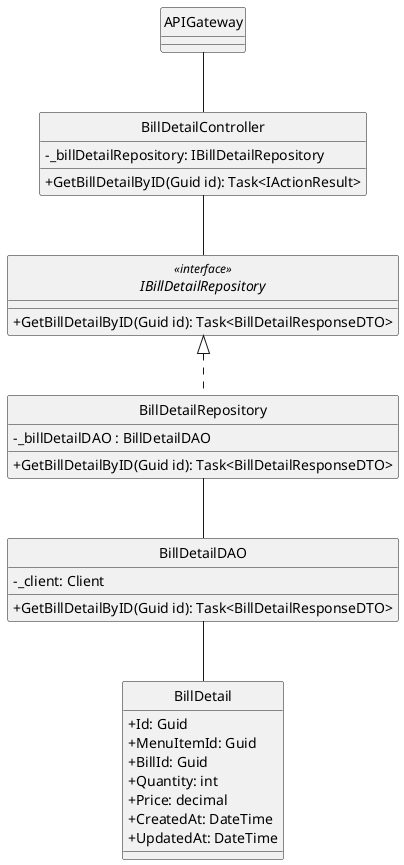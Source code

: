 @startuml
hide circle
skinparam classAttributeIconSize 0

class APIGateway {
}

class BillDetailController {
    - _billDetailRepository: IBillDetailRepository 

    + GetBillDetailByID(Guid id): Task<IActionResult> 
}

interface IBillDetailRepository<<interface>>  {
    + GetBillDetailByID(Guid id): Task<BillDetailResponseDTO> 
}

class BillDetailRepository {
    - _billDetailDAO : BillDetailDAO

    + GetBillDetailByID(Guid id): Task<BillDetailResponseDTO> 

}

class BillDetailDAO {
    - _client: Client
    + GetBillDetailByID(Guid id): Task<BillDetailResponseDTO> 
}

class BillDetail {
    +Id: Guid
    +MenuItemId: Guid
    +BillId: Guid
    +Quantity: int
    +Price: decimal
    +CreatedAt: DateTime
    +UpdatedAt: DateTime
}

APIGateway -- BillDetailController

BillDetailController -- IBillDetailRepository
IBillDetailRepository <|.. BillDetailRepository
BillDetailRepository -- BillDetailDAO
BillDetailDAO -- BillDetail

@enduml